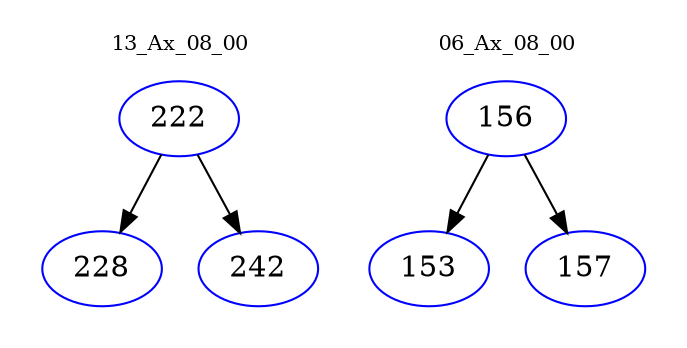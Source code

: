 digraph{
subgraph cluster_0 {
color = white
label = "13_Ax_08_00";
fontsize=10;
T0_222 [label="222", color="blue"]
T0_222 -> T0_228 [color="black"]
T0_228 [label="228", color="blue"]
T0_222 -> T0_242 [color="black"]
T0_242 [label="242", color="blue"]
}
subgraph cluster_1 {
color = white
label = "06_Ax_08_00";
fontsize=10;
T1_156 [label="156", color="blue"]
T1_156 -> T1_153 [color="black"]
T1_153 [label="153", color="blue"]
T1_156 -> T1_157 [color="black"]
T1_157 [label="157", color="blue"]
}
}
